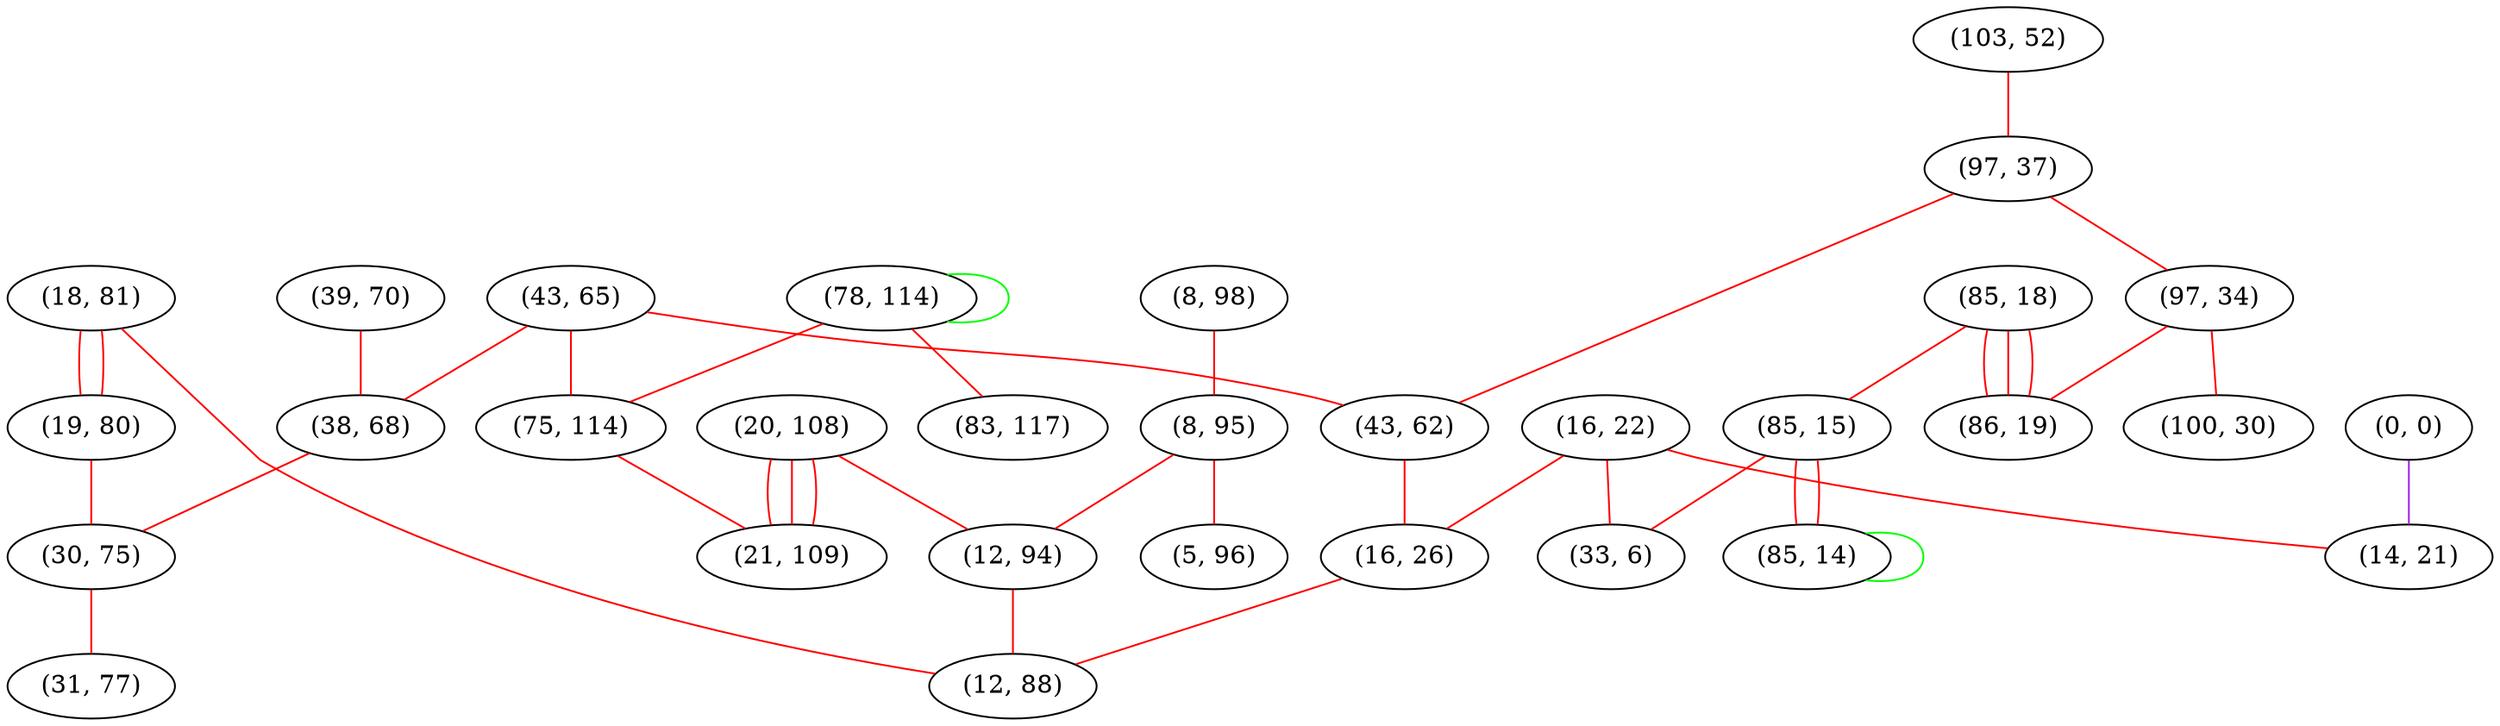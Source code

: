 graph "" {
"(20, 108)";
"(39, 70)";
"(78, 114)";
"(18, 81)";
"(43, 65)";
"(85, 18)";
"(103, 52)";
"(38, 68)";
"(85, 15)";
"(8, 98)";
"(16, 22)";
"(19, 80)";
"(8, 95)";
"(30, 75)";
"(97, 37)";
"(33, 6)";
"(12, 94)";
"(85, 14)";
"(97, 34)";
"(0, 0)";
"(43, 62)";
"(86, 19)";
"(31, 77)";
"(16, 26)";
"(5, 96)";
"(75, 114)";
"(100, 30)";
"(83, 117)";
"(12, 88)";
"(14, 21)";
"(21, 109)";
"(20, 108)" -- "(12, 94)"  [color=red, key=0, weight=1];
"(20, 108)" -- "(21, 109)"  [color=red, key=0, weight=1];
"(20, 108)" -- "(21, 109)"  [color=red, key=1, weight=1];
"(20, 108)" -- "(21, 109)"  [color=red, key=2, weight=1];
"(39, 70)" -- "(38, 68)"  [color=red, key=0, weight=1];
"(78, 114)" -- "(75, 114)"  [color=red, key=0, weight=1];
"(78, 114)" -- "(78, 114)"  [color=green, key=0, weight=2];
"(78, 114)" -- "(83, 117)"  [color=red, key=0, weight=1];
"(18, 81)" -- "(19, 80)"  [color=red, key=0, weight=1];
"(18, 81)" -- "(19, 80)"  [color=red, key=1, weight=1];
"(18, 81)" -- "(12, 88)"  [color=red, key=0, weight=1];
"(43, 65)" -- "(38, 68)"  [color=red, key=0, weight=1];
"(43, 65)" -- "(75, 114)"  [color=red, key=0, weight=1];
"(43, 65)" -- "(43, 62)"  [color=red, key=0, weight=1];
"(85, 18)" -- "(86, 19)"  [color=red, key=0, weight=1];
"(85, 18)" -- "(86, 19)"  [color=red, key=1, weight=1];
"(85, 18)" -- "(86, 19)"  [color=red, key=2, weight=1];
"(85, 18)" -- "(85, 15)"  [color=red, key=0, weight=1];
"(103, 52)" -- "(97, 37)"  [color=red, key=0, weight=1];
"(38, 68)" -- "(30, 75)"  [color=red, key=0, weight=1];
"(85, 15)" -- "(85, 14)"  [color=red, key=0, weight=1];
"(85, 15)" -- "(85, 14)"  [color=red, key=1, weight=1];
"(85, 15)" -- "(33, 6)"  [color=red, key=0, weight=1];
"(8, 98)" -- "(8, 95)"  [color=red, key=0, weight=1];
"(16, 22)" -- "(33, 6)"  [color=red, key=0, weight=1];
"(16, 22)" -- "(16, 26)"  [color=red, key=0, weight=1];
"(16, 22)" -- "(14, 21)"  [color=red, key=0, weight=1];
"(19, 80)" -- "(30, 75)"  [color=red, key=0, weight=1];
"(8, 95)" -- "(5, 96)"  [color=red, key=0, weight=1];
"(8, 95)" -- "(12, 94)"  [color=red, key=0, weight=1];
"(30, 75)" -- "(31, 77)"  [color=red, key=0, weight=1];
"(97, 37)" -- "(97, 34)"  [color=red, key=0, weight=1];
"(97, 37)" -- "(43, 62)"  [color=red, key=0, weight=1];
"(12, 94)" -- "(12, 88)"  [color=red, key=0, weight=1];
"(85, 14)" -- "(85, 14)"  [color=green, key=0, weight=2];
"(97, 34)" -- "(86, 19)"  [color=red, key=0, weight=1];
"(97, 34)" -- "(100, 30)"  [color=red, key=0, weight=1];
"(0, 0)" -- "(14, 21)"  [color=purple, key=0, weight=4];
"(43, 62)" -- "(16, 26)"  [color=red, key=0, weight=1];
"(16, 26)" -- "(12, 88)"  [color=red, key=0, weight=1];
"(75, 114)" -- "(21, 109)"  [color=red, key=0, weight=1];
}
